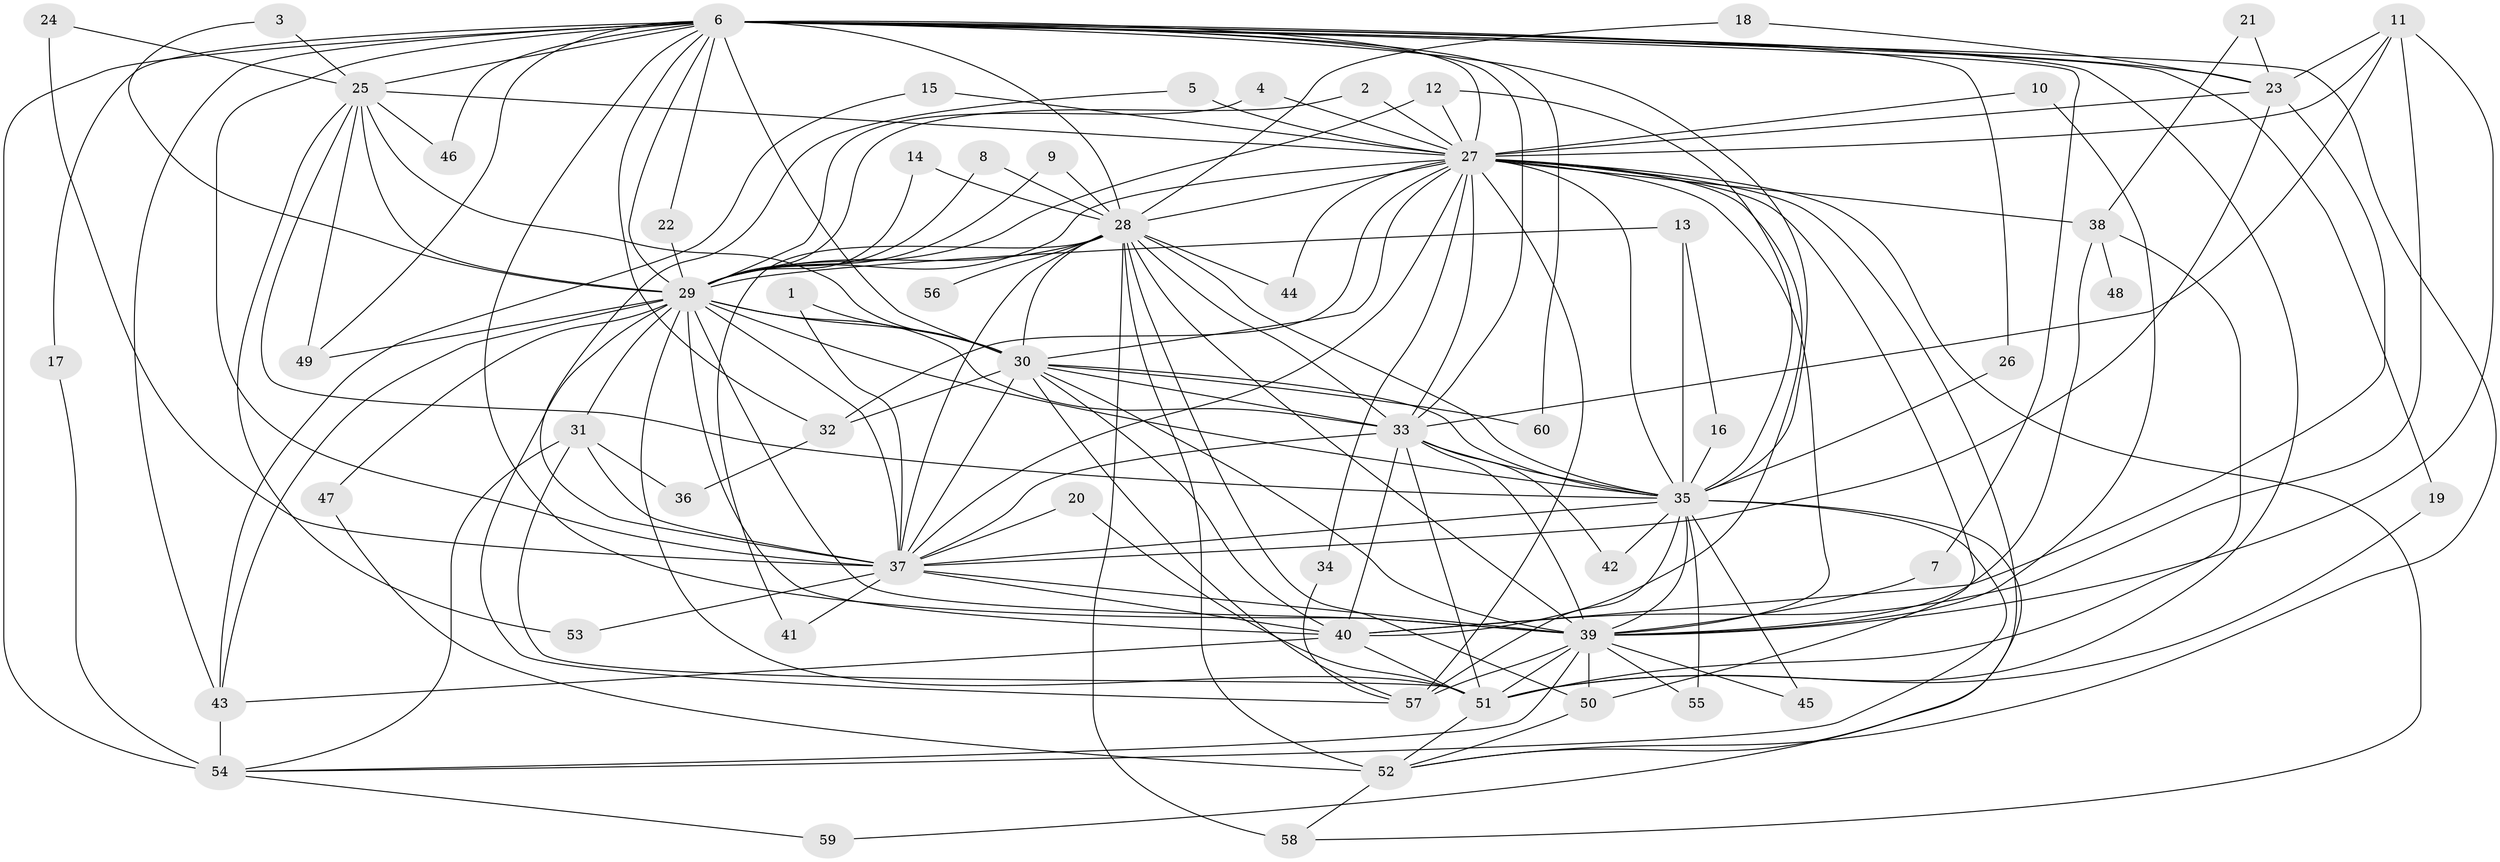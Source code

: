// original degree distribution, {22: 0.008333333333333333, 17: 0.008333333333333333, 21: 0.016666666666666666, 30: 0.008333333333333333, 34: 0.008333333333333333, 20: 0.016666666666666666, 19: 0.008333333333333333, 15: 0.008333333333333333, 7: 0.008333333333333333, 9: 0.016666666666666666, 8: 0.008333333333333333, 2: 0.5833333333333334, 3: 0.11666666666666667, 5: 0.05, 4: 0.125, 6: 0.008333333333333333}
// Generated by graph-tools (version 1.1) at 2025/25/03/09/25 03:25:47]
// undirected, 60 vertices, 167 edges
graph export_dot {
graph [start="1"]
  node [color=gray90,style=filled];
  1;
  2;
  3;
  4;
  5;
  6;
  7;
  8;
  9;
  10;
  11;
  12;
  13;
  14;
  15;
  16;
  17;
  18;
  19;
  20;
  21;
  22;
  23;
  24;
  25;
  26;
  27;
  28;
  29;
  30;
  31;
  32;
  33;
  34;
  35;
  36;
  37;
  38;
  39;
  40;
  41;
  42;
  43;
  44;
  45;
  46;
  47;
  48;
  49;
  50;
  51;
  52;
  53;
  54;
  55;
  56;
  57;
  58;
  59;
  60;
  1 -- 30 [weight=1.0];
  1 -- 37 [weight=1.0];
  2 -- 27 [weight=1.0];
  2 -- 29 [weight=1.0];
  3 -- 25 [weight=1.0];
  3 -- 29 [weight=1.0];
  4 -- 27 [weight=1.0];
  4 -- 29 [weight=1.0];
  5 -- 27 [weight=1.0];
  5 -- 37 [weight=1.0];
  6 -- 7 [weight=1.0];
  6 -- 17 [weight=1.0];
  6 -- 19 [weight=1.0];
  6 -- 22 [weight=1.0];
  6 -- 23 [weight=1.0];
  6 -- 25 [weight=1.0];
  6 -- 26 [weight=1.0];
  6 -- 27 [weight=2.0];
  6 -- 28 [weight=2.0];
  6 -- 29 [weight=2.0];
  6 -- 30 [weight=3.0];
  6 -- 32 [weight=1.0];
  6 -- 33 [weight=2.0];
  6 -- 35 [weight=3.0];
  6 -- 37 [weight=3.0];
  6 -- 39 [weight=2.0];
  6 -- 43 [weight=1.0];
  6 -- 46 [weight=1.0];
  6 -- 49 [weight=1.0];
  6 -- 51 [weight=1.0];
  6 -- 52 [weight=1.0];
  6 -- 54 [weight=3.0];
  6 -- 60 [weight=2.0];
  7 -- 39 [weight=1.0];
  8 -- 28 [weight=1.0];
  8 -- 29 [weight=1.0];
  9 -- 28 [weight=1.0];
  9 -- 29 [weight=1.0];
  10 -- 27 [weight=1.0];
  10 -- 39 [weight=1.0];
  11 -- 23 [weight=1.0];
  11 -- 27 [weight=1.0];
  11 -- 33 [weight=1.0];
  11 -- 39 [weight=1.0];
  11 -- 40 [weight=1.0];
  12 -- 27 [weight=2.0];
  12 -- 29 [weight=1.0];
  12 -- 35 [weight=1.0];
  13 -- 16 [weight=1.0];
  13 -- 29 [weight=2.0];
  13 -- 35 [weight=1.0];
  14 -- 28 [weight=1.0];
  14 -- 29 [weight=1.0];
  15 -- 27 [weight=1.0];
  15 -- 43 [weight=1.0];
  16 -- 35 [weight=1.0];
  17 -- 54 [weight=1.0];
  18 -- 23 [weight=1.0];
  18 -- 28 [weight=1.0];
  19 -- 51 [weight=1.0];
  20 -- 37 [weight=1.0];
  20 -- 51 [weight=1.0];
  21 -- 23 [weight=1.0];
  21 -- 38 [weight=1.0];
  22 -- 29 [weight=1.0];
  23 -- 27 [weight=1.0];
  23 -- 37 [weight=1.0];
  23 -- 40 [weight=1.0];
  24 -- 25 [weight=1.0];
  24 -- 37 [weight=1.0];
  25 -- 27 [weight=2.0];
  25 -- 29 [weight=1.0];
  25 -- 30 [weight=1.0];
  25 -- 35 [weight=1.0];
  25 -- 46 [weight=1.0];
  25 -- 49 [weight=1.0];
  25 -- 53 [weight=1.0];
  26 -- 35 [weight=1.0];
  27 -- 28 [weight=1.0];
  27 -- 29 [weight=1.0];
  27 -- 30 [weight=1.0];
  27 -- 32 [weight=1.0];
  27 -- 33 [weight=1.0];
  27 -- 34 [weight=1.0];
  27 -- 35 [weight=1.0];
  27 -- 37 [weight=1.0];
  27 -- 38 [weight=2.0];
  27 -- 39 [weight=1.0];
  27 -- 40 [weight=1.0];
  27 -- 44 [weight=1.0];
  27 -- 50 [weight=1.0];
  27 -- 52 [weight=1.0];
  27 -- 57 [weight=2.0];
  27 -- 58 [weight=1.0];
  28 -- 29 [weight=1.0];
  28 -- 30 [weight=2.0];
  28 -- 33 [weight=2.0];
  28 -- 35 [weight=2.0];
  28 -- 37 [weight=1.0];
  28 -- 39 [weight=1.0];
  28 -- 41 [weight=1.0];
  28 -- 44 [weight=1.0];
  28 -- 50 [weight=1.0];
  28 -- 52 [weight=2.0];
  28 -- 56 [weight=2.0];
  28 -- 58 [weight=2.0];
  29 -- 30 [weight=3.0];
  29 -- 31 [weight=2.0];
  29 -- 33 [weight=1.0];
  29 -- 35 [weight=1.0];
  29 -- 37 [weight=1.0];
  29 -- 39 [weight=1.0];
  29 -- 40 [weight=2.0];
  29 -- 43 [weight=1.0];
  29 -- 47 [weight=1.0];
  29 -- 49 [weight=2.0];
  29 -- 51 [weight=1.0];
  29 -- 57 [weight=1.0];
  30 -- 32 [weight=2.0];
  30 -- 33 [weight=1.0];
  30 -- 35 [weight=1.0];
  30 -- 37 [weight=2.0];
  30 -- 39 [weight=1.0];
  30 -- 40 [weight=1.0];
  30 -- 57 [weight=1.0];
  30 -- 60 [weight=1.0];
  31 -- 36 [weight=1.0];
  31 -- 37 [weight=1.0];
  31 -- 51 [weight=1.0];
  31 -- 54 [weight=1.0];
  32 -- 36 [weight=1.0];
  33 -- 35 [weight=1.0];
  33 -- 37 [weight=1.0];
  33 -- 39 [weight=1.0];
  33 -- 40 [weight=1.0];
  33 -- 42 [weight=1.0];
  33 -- 51 [weight=2.0];
  34 -- 57 [weight=1.0];
  35 -- 37 [weight=1.0];
  35 -- 39 [weight=1.0];
  35 -- 42 [weight=1.0];
  35 -- 45 [weight=1.0];
  35 -- 54 [weight=1.0];
  35 -- 55 [weight=1.0];
  35 -- 57 [weight=1.0];
  35 -- 59 [weight=1.0];
  37 -- 39 [weight=1.0];
  37 -- 40 [weight=1.0];
  37 -- 41 [weight=1.0];
  37 -- 53 [weight=1.0];
  38 -- 39 [weight=1.0];
  38 -- 48 [weight=1.0];
  38 -- 51 [weight=1.0];
  39 -- 45 [weight=1.0];
  39 -- 50 [weight=1.0];
  39 -- 51 [weight=1.0];
  39 -- 54 [weight=1.0];
  39 -- 55 [weight=1.0];
  39 -- 57 [weight=2.0];
  40 -- 43 [weight=1.0];
  40 -- 51 [weight=1.0];
  43 -- 54 [weight=1.0];
  47 -- 52 [weight=1.0];
  50 -- 52 [weight=1.0];
  51 -- 52 [weight=1.0];
  52 -- 58 [weight=1.0];
  54 -- 59 [weight=1.0];
}
